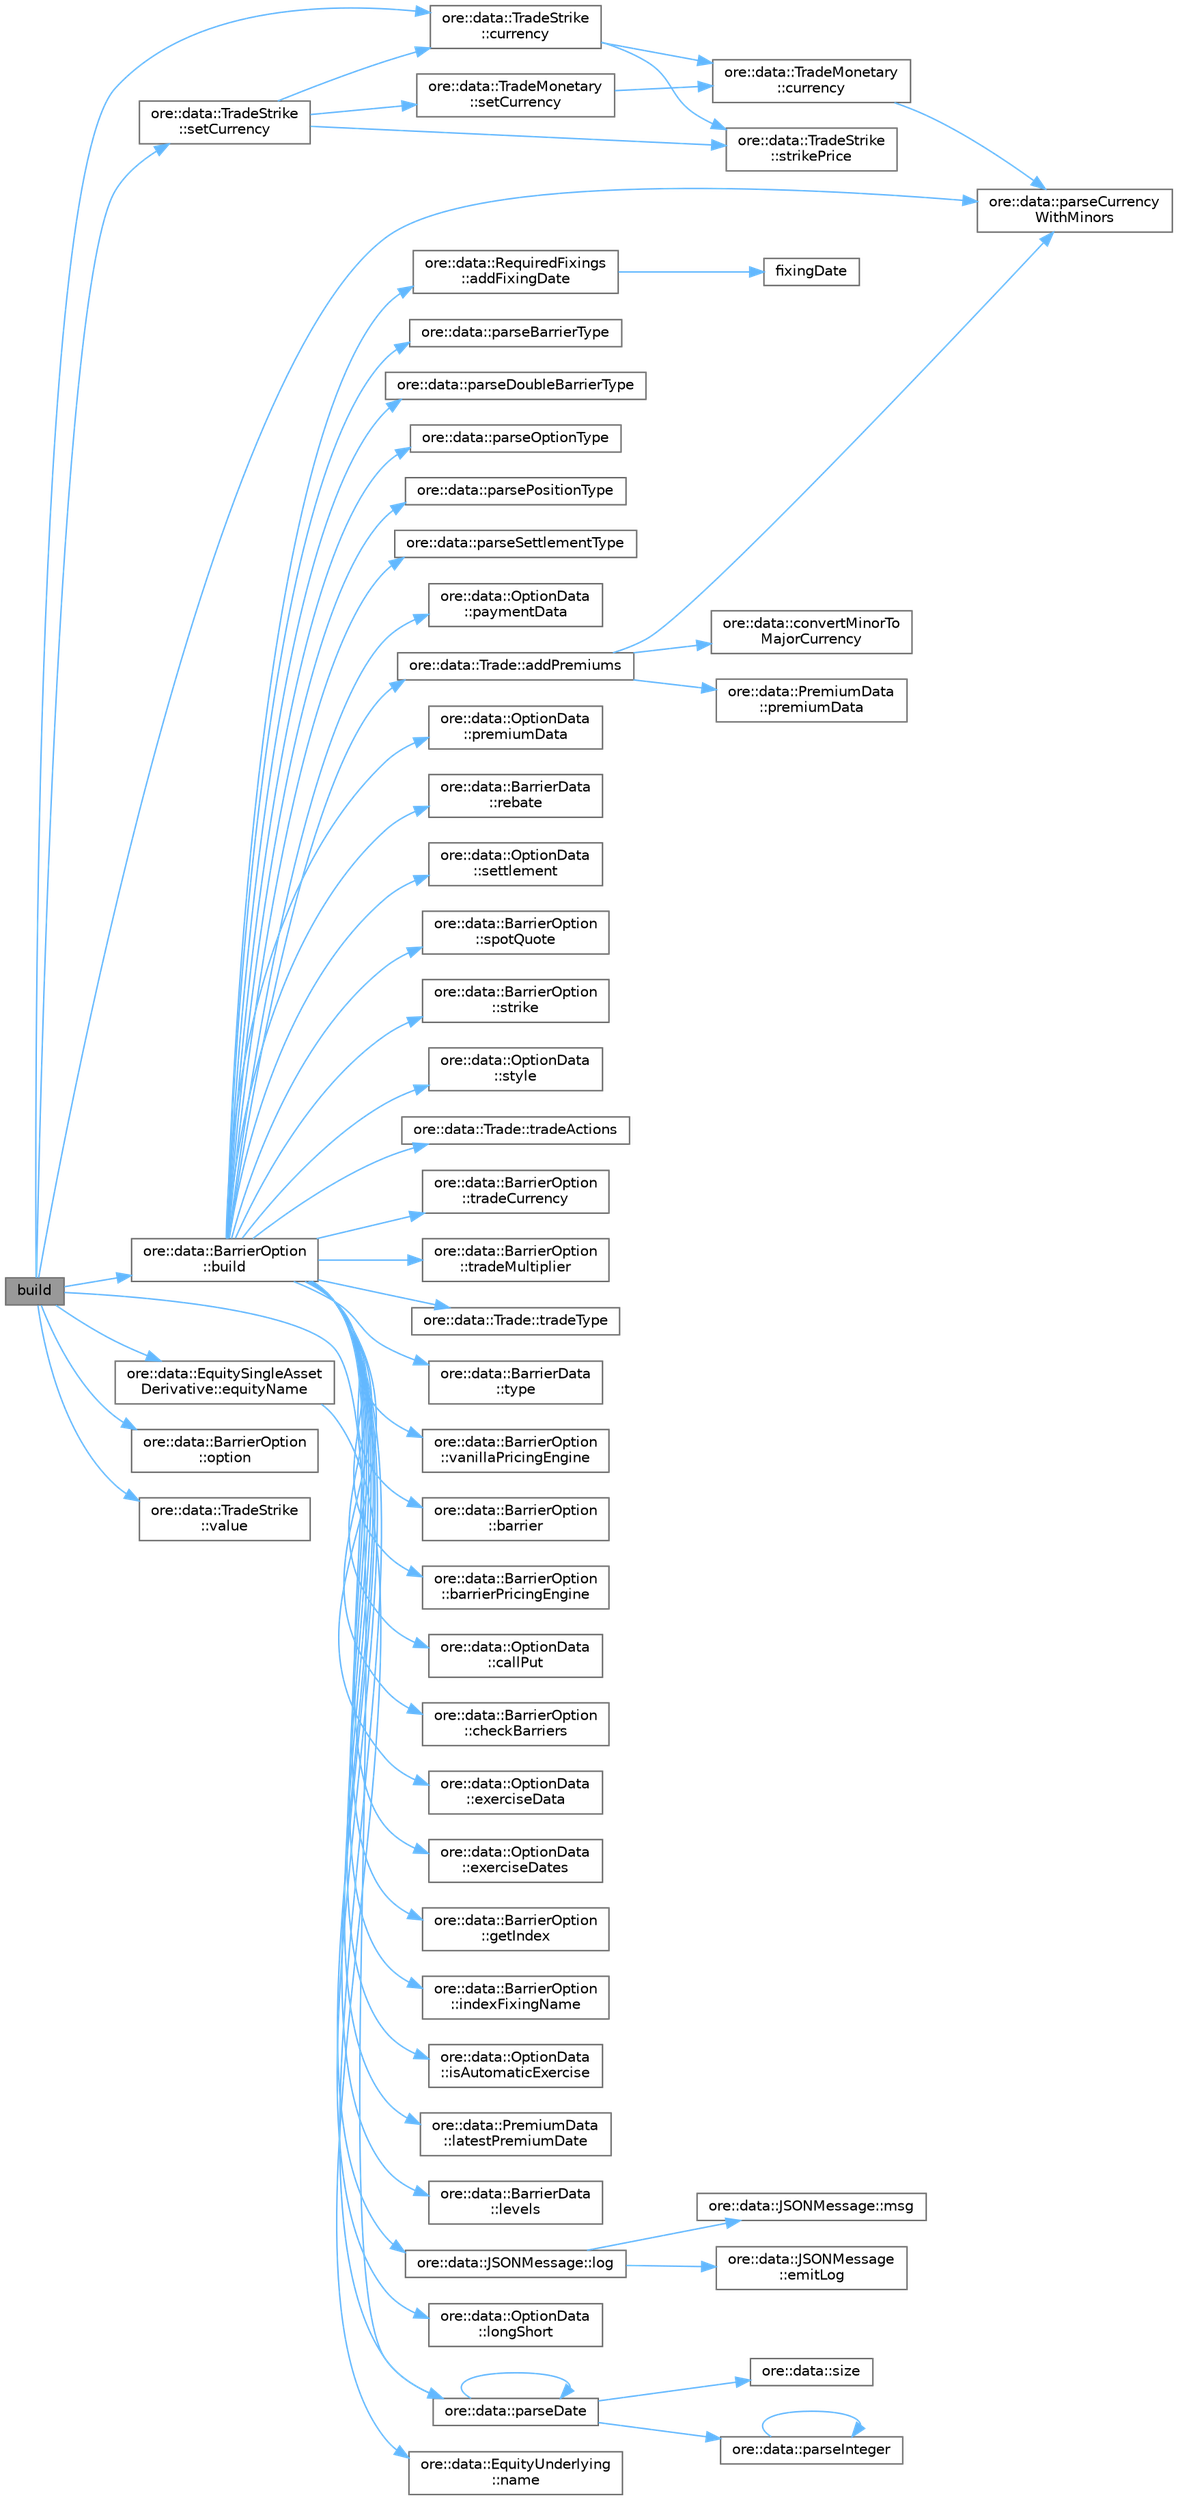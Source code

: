 digraph "build"
{
 // INTERACTIVE_SVG=YES
 // LATEX_PDF_SIZE
  bgcolor="transparent";
  edge [fontname=Helvetica,fontsize=10,labelfontname=Helvetica,labelfontsize=10];
  node [fontname=Helvetica,fontsize=10,shape=box,height=0.2,width=0.4];
  rankdir="LR";
  Node1 [label="build",height=0.2,width=0.4,color="gray40", fillcolor="grey60", style="filled", fontcolor="black",tooltip=" "];
  Node1 -> Node2 [color="steelblue1",style="solid"];
  Node2 [label="ore::data::BarrierOption\l::build",height=0.2,width=0.4,color="grey40", fillcolor="white", style="filled",URL="$classore_1_1data_1_1_barrier_option.html#ab1db499ff5e65c59fd2009d62276fdaf",tooltip="Build QuantLib/QuantExt instrument, link pricing engine."];
  Node2 -> Node3 [color="steelblue1",style="solid"];
  Node3 [label="ore::data::RequiredFixings\l::addFixingDate",height=0.2,width=0.4,color="grey40", fillcolor="white", style="filled",URL="$classore_1_1data_1_1_required_fixings.html#ab7dfe7e5dd7a3d8d8f67fc9096a3c57d",tooltip=" "];
  Node3 -> Node4 [color="steelblue1",style="solid"];
  Node4 [label="fixingDate",height=0.2,width=0.4,color="grey40", fillcolor="white", style="filled",URL="C:/dev/ORE/documentation/QuantExt/doc/quantext.tag$namespace_quant_ext_1_1_zero_inflation.html#a57de786c1c8988b6da9d354282b4b370",tooltip=" "];
  Node2 -> Node5 [color="steelblue1",style="solid"];
  Node5 [label="ore::data::Trade::addPremiums",height=0.2,width=0.4,color="grey40", fillcolor="white", style="filled",URL="$classore_1_1data_1_1_trade.html#a775ea85ca706b8f39e0b3c24a1262b57",tooltip=" "];
  Node5 -> Node6 [color="steelblue1",style="solid"];
  Node6 [label="ore::data::convertMinorTo\lMajorCurrency",height=0.2,width=0.4,color="grey40", fillcolor="white", style="filled",URL="$group__utilities.html#ga63a24b69574b9f0dc9f49cddbcaa242e",tooltip="Convert a value from a minor ccy to major."];
  Node5 -> Node7 [color="steelblue1",style="solid"];
  Node7 [label="ore::data::parseCurrency\lWithMinors",height=0.2,width=0.4,color="grey40", fillcolor="white", style="filled",URL="$group__utilities.html#ga5816082aca07feca7ec905758bd09392",tooltip="Convert text to QuantLib::Currency."];
  Node5 -> Node8 [color="steelblue1",style="solid"];
  Node8 [label="ore::data::PremiumData\l::premiumData",height=0.2,width=0.4,color="grey40", fillcolor="white", style="filled",URL="$classore_1_1data_1_1_premium_data.html#a123c02cf2a8c6d52ae16203dbde172fa",tooltip=" "];
  Node2 -> Node9 [color="steelblue1",style="solid"];
  Node9 [label="ore::data::BarrierOption\l::barrier",height=0.2,width=0.4,color="grey40", fillcolor="white", style="filled",URL="$classore_1_1data_1_1_barrier_option.html#a1c358c97a8920ec5f7ad00767f7520b8",tooltip=" "];
  Node2 -> Node10 [color="steelblue1",style="solid"];
  Node10 [label="ore::data::BarrierOption\l::barrierPricingEngine",height=0.2,width=0.4,color="grey40", fillcolor="white", style="filled",URL="$classore_1_1data_1_1_barrier_option.html#aa00fa859a7ded860193ebb6297b5e993",tooltip=" "];
  Node2 -> Node11 [color="steelblue1",style="solid"];
  Node11 [label="ore::data::OptionData\l::callPut",height=0.2,width=0.4,color="grey40", fillcolor="white", style="filled",URL="$classore_1_1data_1_1_option_data.html#a26e655a989f3bd0e0fd895fd3bd50497",tooltip=" "];
  Node2 -> Node12 [color="steelblue1",style="solid"];
  Node12 [label="ore::data::BarrierOption\l::checkBarriers",height=0.2,width=0.4,color="grey40", fillcolor="white", style="filled",URL="$classore_1_1data_1_1_barrier_option.html#a566fdf95f454e8801d9e9a8d58465230",tooltip="check validity of barriers"];
  Node2 -> Node13 [color="steelblue1",style="solid"];
  Node13 [label="ore::data::OptionData\l::exerciseData",height=0.2,width=0.4,color="grey40", fillcolor="white", style="filled",URL="$classore_1_1data_1_1_option_data.html#ab55874deb46a8404d56db05d2b6e7e9c",tooltip=" "];
  Node2 -> Node14 [color="steelblue1",style="solid"];
  Node14 [label="ore::data::OptionData\l::exerciseDates",height=0.2,width=0.4,color="grey40", fillcolor="white", style="filled",URL="$classore_1_1data_1_1_option_data.html#af82897aa671c01e0988878f1476ef9b8",tooltip=" "];
  Node2 -> Node15 [color="steelblue1",style="solid"];
  Node15 [label="ore::data::BarrierOption\l::getIndex",height=0.2,width=0.4,color="grey40", fillcolor="white", style="filled",URL="$classore_1_1data_1_1_barrier_option.html#ae11dd36a88f137ca94410d052cfdc776",tooltip=" "];
  Node2 -> Node16 [color="steelblue1",style="solid"];
  Node16 [label="ore::data::BarrierOption\l::indexFixingName",height=0.2,width=0.4,color="grey40", fillcolor="white", style="filled",URL="$classore_1_1data_1_1_barrier_option.html#a236e4de7990e5eacfaffcd6a612ff495",tooltip=" "];
  Node2 -> Node17 [color="steelblue1",style="solid"];
  Node17 [label="ore::data::OptionData\l::isAutomaticExercise",height=0.2,width=0.4,color="grey40", fillcolor="white", style="filled",URL="$classore_1_1data_1_1_option_data.html#aac4007ef1d4cf94ee4a6597839e9846b",tooltip="Automatic exercise assumed false if not explicitly provided."];
  Node2 -> Node18 [color="steelblue1",style="solid"];
  Node18 [label="ore::data::PremiumData\l::latestPremiumDate",height=0.2,width=0.4,color="grey40", fillcolor="white", style="filled",URL="$classore_1_1data_1_1_premium_data.html#a598752f30f469e9e4decec69bc4feff1",tooltip=" "];
  Node2 -> Node19 [color="steelblue1",style="solid"];
  Node19 [label="ore::data::BarrierData\l::levels",height=0.2,width=0.4,color="grey40", fillcolor="white", style="filled",URL="$classore_1_1data_1_1_barrier_data.html#adf36fc42a1b0663a77133c9a5a7cef32",tooltip=" "];
  Node2 -> Node20 [color="steelblue1",style="solid"];
  Node20 [label="ore::data::JSONMessage::log",height=0.2,width=0.4,color="grey40", fillcolor="white", style="filled",URL="$classore_1_1data_1_1_j_s_o_n_message.html#a5e21eca2668ed948bdc409b19a78e5bb",tooltip="generate Boost log record to pass to corresponding sinks"];
  Node20 -> Node21 [color="steelblue1",style="solid"];
  Node21 [label="ore::data::JSONMessage\l::emitLog",height=0.2,width=0.4,color="grey40", fillcolor="white", style="filled",URL="$classore_1_1data_1_1_j_s_o_n_message.html#a6a9077605df871e6e961dd0099645b35",tooltip="generate Boost log record - this method is called by log()"];
  Node20 -> Node22 [color="steelblue1",style="solid"];
  Node22 [label="ore::data::JSONMessage::msg",height=0.2,width=0.4,color="grey40", fillcolor="white", style="filled",URL="$classore_1_1data_1_1_j_s_o_n_message.html#a39f83a0ab38c425a8844c8892b93d69e",tooltip="return a std::string for the log file"];
  Node2 -> Node23 [color="steelblue1",style="solid"];
  Node23 [label="ore::data::OptionData\l::longShort",height=0.2,width=0.4,color="grey40", fillcolor="white", style="filled",URL="$classore_1_1data_1_1_option_data.html#a50b9f07b1c2bd1b4fea7f2e7da7fdb2b",tooltip=" "];
  Node2 -> Node24 [color="steelblue1",style="solid"];
  Node24 [label="ore::data::parseBarrierType",height=0.2,width=0.4,color="grey40", fillcolor="white", style="filled",URL="$group__utilities.html#gab90425924b36d115487ef18cc4578df6",tooltip="Convert std::string to QuantLib::BarrierType."];
  Node2 -> Node25 [color="steelblue1",style="solid"];
  Node25 [label="ore::data::parseDate",height=0.2,width=0.4,color="grey40", fillcolor="white", style="filled",URL="$group__utilities.html#ga59b5fdda574d90facae95dec2d13040d",tooltip="Convert std::string to QuantLib::Date."];
  Node25 -> Node25 [color="steelblue1",style="solid"];
  Node25 -> Node26 [color="steelblue1",style="solid"];
  Node26 [label="ore::data::parseInteger",height=0.2,width=0.4,color="grey40", fillcolor="white", style="filled",URL="$group__utilities.html#gaecd67eda4fb5f4859bb8f6d383547721",tooltip="Convert text to QuantLib::Integer."];
  Node26 -> Node26 [color="steelblue1",style="solid"];
  Node25 -> Node27 [color="steelblue1",style="solid"];
  Node27 [label="ore::data::size",height=0.2,width=0.4,color="grey40", fillcolor="white", style="filled",URL="$namespaceore_1_1data.html#a777e216dee6069b548bb87da7152699e",tooltip=" "];
  Node2 -> Node28 [color="steelblue1",style="solid"];
  Node28 [label="ore::data::parseDoubleBarrierType",height=0.2,width=0.4,color="grey40", fillcolor="white", style="filled",URL="$group__utilities.html#ga4da64fe042d47aa9190f63f6d67c1c3c",tooltip="Convert std::string to QuantLib::DoubleBarrierType."];
  Node2 -> Node29 [color="steelblue1",style="solid"];
  Node29 [label="ore::data::parseOptionType",height=0.2,width=0.4,color="grey40", fillcolor="white", style="filled",URL="$group__utilities.html#gafba82f05ecaf8827537fb3144f436002",tooltip="Convert text to QuantLib::Option::Type."];
  Node2 -> Node30 [color="steelblue1",style="solid"];
  Node30 [label="ore::data::parsePositionType",height=0.2,width=0.4,color="grey40", fillcolor="white", style="filled",URL="$group__utilities.html#ga71937c757a73b33221be6ce6a8046839",tooltip="Convert text to QuantLib::Position::Type."];
  Node2 -> Node31 [color="steelblue1",style="solid"];
  Node31 [label="ore::data::parseSettlementType",height=0.2,width=0.4,color="grey40", fillcolor="white", style="filled",URL="$group__utilities.html#gaedc713e911316c8eb473fdaf83fcfaa6",tooltip="Convert text to QuantLib::Settlement::Type."];
  Node2 -> Node32 [color="steelblue1",style="solid"];
  Node32 [label="ore::data::OptionData\l::paymentData",height=0.2,width=0.4,color="grey40", fillcolor="white", style="filled",URL="$classore_1_1data_1_1_option_data.html#aaf9f088b33dedab37e1b4e1b7d01502c",tooltip=" "];
  Node2 -> Node33 [color="steelblue1",style="solid"];
  Node33 [label="ore::data::OptionData\l::premiumData",height=0.2,width=0.4,color="grey40", fillcolor="white", style="filled",URL="$classore_1_1data_1_1_option_data.html#adcb66e32b32e9b291c5a6f37e82c5692",tooltip=" "];
  Node2 -> Node34 [color="steelblue1",style="solid"];
  Node34 [label="ore::data::BarrierData\l::rebate",height=0.2,width=0.4,color="grey40", fillcolor="white", style="filled",URL="$classore_1_1data_1_1_barrier_data.html#a6ca526fc90592d85399bfe2f8d25e943",tooltip=" "];
  Node2 -> Node35 [color="steelblue1",style="solid"];
  Node35 [label="ore::data::OptionData\l::settlement",height=0.2,width=0.4,color="grey40", fillcolor="white", style="filled",URL="$classore_1_1data_1_1_option_data.html#a77098ad5025357188934116cfc632fd3",tooltip=" "];
  Node2 -> Node36 [color="steelblue1",style="solid"];
  Node36 [label="ore::data::BarrierOption\l::spotQuote",height=0.2,width=0.4,color="grey40", fillcolor="white", style="filled",URL="$classore_1_1data_1_1_barrier_option.html#ab6943b0f23b614bac7c84924a703cd16",tooltip=" "];
  Node2 -> Node37 [color="steelblue1",style="solid"];
  Node37 [label="ore::data::BarrierOption\l::strike",height=0.2,width=0.4,color="grey40", fillcolor="white", style="filled",URL="$classore_1_1data_1_1_barrier_option.html#adfee6bdc2b08cadb484a6b9c781ce6c9",tooltip=" "];
  Node2 -> Node38 [color="steelblue1",style="solid"];
  Node38 [label="ore::data::OptionData\l::style",height=0.2,width=0.4,color="grey40", fillcolor="white", style="filled",URL="$classore_1_1data_1_1_option_data.html#a657c7d1172af0024c7594ad4082a040e",tooltip=" "];
  Node2 -> Node39 [color="steelblue1",style="solid"];
  Node39 [label="ore::data::Trade::tradeActions",height=0.2,width=0.4,color="grey40", fillcolor="white", style="filled",URL="$classore_1_1data_1_1_trade.html#a009f004d62a7bce6dd0e870f8389cd85",tooltip="Set the trade actions."];
  Node2 -> Node40 [color="steelblue1",style="solid"];
  Node40 [label="ore::data::BarrierOption\l::tradeCurrency",height=0.2,width=0.4,color="grey40", fillcolor="white", style="filled",URL="$classore_1_1data_1_1_barrier_option.html#a4b02a0150a563bc8fad9eb1168e0ee34",tooltip=" "];
  Node2 -> Node41 [color="steelblue1",style="solid"];
  Node41 [label="ore::data::BarrierOption\l::tradeMultiplier",height=0.2,width=0.4,color="grey40", fillcolor="white", style="filled",URL="$classore_1_1data_1_1_barrier_option.html#a3c7846e19cb638c2568167985442bead",tooltip=" "];
  Node2 -> Node42 [color="steelblue1",style="solid"];
  Node42 [label="ore::data::Trade::tradeType",height=0.2,width=0.4,color="grey40", fillcolor="white", style="filled",URL="$classore_1_1data_1_1_trade.html#aec03b18fc42a659e6dca829a82659809",tooltip=" "];
  Node2 -> Node43 [color="steelblue1",style="solid"];
  Node43 [label="ore::data::BarrierData\l::type",height=0.2,width=0.4,color="grey40", fillcolor="white", style="filled",URL="$classore_1_1data_1_1_barrier_data.html#a4acb75b8abcd83a41915c116edbd003c",tooltip=" "];
  Node2 -> Node44 [color="steelblue1",style="solid"];
  Node44 [label="ore::data::BarrierOption\l::vanillaPricingEngine",height=0.2,width=0.4,color="grey40", fillcolor="white", style="filled",URL="$classore_1_1data_1_1_barrier_option.html#a059a40a2fc2c41faea6859607beee194",tooltip=" "];
  Node1 -> Node45 [color="steelblue1",style="solid"];
  Node45 [label="ore::data::TradeStrike\l::currency",height=0.2,width=0.4,color="grey40", fillcolor="white", style="filled",URL="$classore_1_1data_1_1_trade_strike.html#a79ae4d803e6ff99821ed6f7e674898f7",tooltip=" "];
  Node45 -> Node46 [color="steelblue1",style="solid"];
  Node46 [label="ore::data::TradeMonetary\l::currency",height=0.2,width=0.4,color="grey40", fillcolor="white", style="filled",URL="$classore_1_1data_1_1_trade_monetary.html#a2fd1bb34ef1df644354f3c6872bb90ff",tooltip=" "];
  Node46 -> Node7 [color="steelblue1",style="solid"];
  Node45 -> Node47 [color="steelblue1",style="solid"];
  Node47 [label="ore::data::TradeStrike\l::strikePrice",height=0.2,width=0.4,color="grey40", fillcolor="white", style="filled",URL="$classore_1_1data_1_1_trade_strike.html#af95e1cce2d25b241417ca60f5be7ea65",tooltip=" "];
  Node1 -> Node48 [color="steelblue1",style="solid"];
  Node48 [label="ore::data::EquitySingleAsset\lDerivative::equityName",height=0.2,width=0.4,color="grey40", fillcolor="white", style="filled",URL="$classore_1_1data_1_1_equity_single_asset_derivative.html#a27aa6ffd197dc597bdde8499bcd3fabd",tooltip=" "];
  Node48 -> Node49 [color="steelblue1",style="solid"];
  Node49 [label="ore::data::EquityUnderlying\l::name",height=0.2,width=0.4,color="grey40", fillcolor="white", style="filled",URL="$classore_1_1data_1_1_equity_underlying.html#a8a0d2b7dfdad1504296ddb6685bd4b30",tooltip=" "];
  Node1 -> Node50 [color="steelblue1",style="solid"];
  Node50 [label="ore::data::BarrierOption\l::option",height=0.2,width=0.4,color="grey40", fillcolor="white", style="filled",URL="$classore_1_1data_1_1_barrier_option.html#a3ddb1d33311d0754a7818a0cc6400be3",tooltip=" "];
  Node1 -> Node7 [color="steelblue1",style="solid"];
  Node1 -> Node25 [color="steelblue1",style="solid"];
  Node1 -> Node51 [color="steelblue1",style="solid"];
  Node51 [label="ore::data::TradeStrike\l::setCurrency",height=0.2,width=0.4,color="grey40", fillcolor="white", style="filled",URL="$classore_1_1data_1_1_trade_strike.html#a56307f76ba467cb0eaa001badcc11b4c",tooltip=" "];
  Node51 -> Node45 [color="steelblue1",style="solid"];
  Node51 -> Node52 [color="steelblue1",style="solid"];
  Node52 [label="ore::data::TradeMonetary\l::setCurrency",height=0.2,width=0.4,color="grey40", fillcolor="white", style="filled",URL="$classore_1_1data_1_1_trade_monetary.html#a56307f76ba467cb0eaa001badcc11b4c",tooltip=" "];
  Node52 -> Node46 [color="steelblue1",style="solid"];
  Node51 -> Node47 [color="steelblue1",style="solid"];
  Node1 -> Node53 [color="steelblue1",style="solid"];
  Node53 [label="ore::data::TradeStrike\l::value",height=0.2,width=0.4,color="grey40", fillcolor="white", style="filled",URL="$classore_1_1data_1_1_trade_strike.html#ab0070e2cd9d998541431e9aba2e5583b",tooltip=" "];
}
